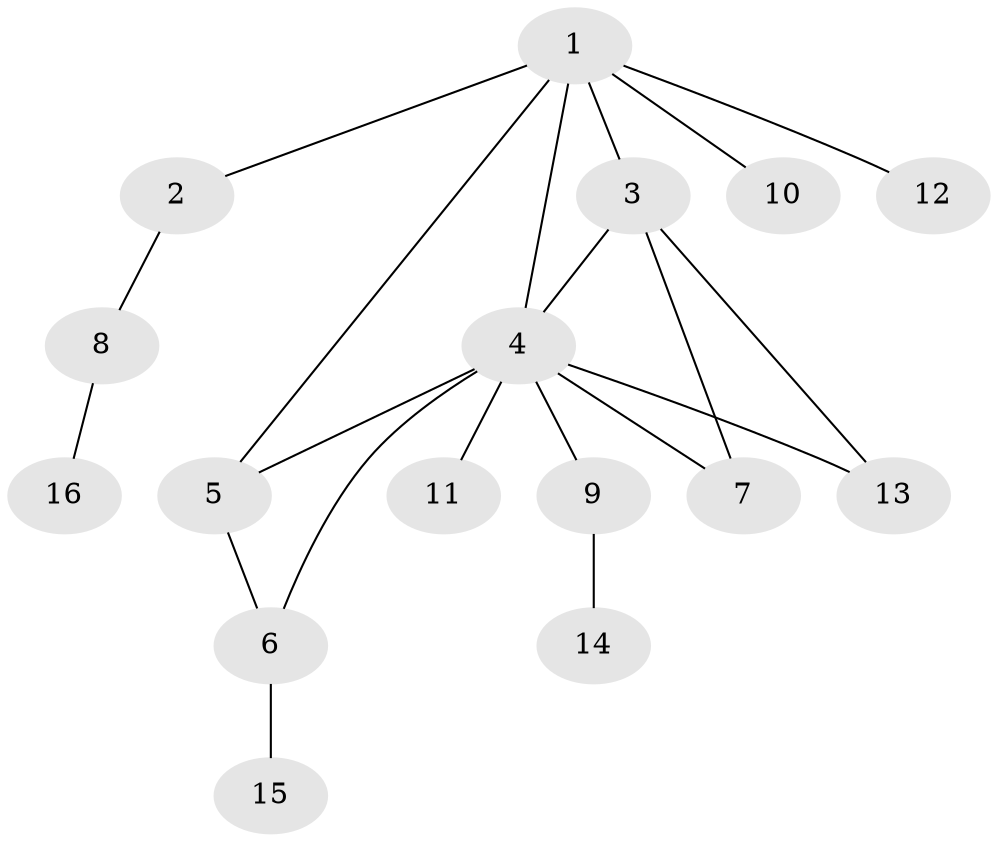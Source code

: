 // original degree distribution, {3: 0.11320754716981132, 5: 0.05660377358490566, 11: 0.018867924528301886, 6: 0.03773584905660377, 4: 0.03773584905660377, 7: 0.018867924528301886, 2: 0.20754716981132076, 1: 0.5094339622641509}
// Generated by graph-tools (version 1.1) at 2025/52/03/04/25 22:52:19]
// undirected, 16 vertices, 20 edges
graph export_dot {
  node [color=gray90,style=filled];
  1;
  2;
  3;
  4;
  5;
  6;
  7;
  8;
  9;
  10;
  11;
  12;
  13;
  14;
  15;
  16;
  1 -- 2 [weight=1.0];
  1 -- 3 [weight=5.0];
  1 -- 4 [weight=5.0];
  1 -- 5 [weight=1.0];
  1 -- 10 [weight=1.0];
  1 -- 12 [weight=1.0];
  2 -- 8 [weight=1.0];
  3 -- 4 [weight=3.0];
  3 -- 7 [weight=1.0];
  3 -- 13 [weight=1.0];
  4 -- 5 [weight=1.0];
  4 -- 6 [weight=1.0];
  4 -- 7 [weight=1.0];
  4 -- 9 [weight=1.0];
  4 -- 11 [weight=1.0];
  4 -- 13 [weight=1.0];
  5 -- 6 [weight=1.0];
  6 -- 15 [weight=1.0];
  8 -- 16 [weight=1.0];
  9 -- 14 [weight=1.0];
}
